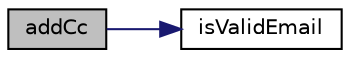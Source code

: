 digraph "addCc"
{
  edge [fontname="Helvetica",fontsize="10",labelfontname="Helvetica",labelfontsize="10"];
  node [fontname="Helvetica",fontsize="10",shape=record];
  rankdir="LR";
  Node5 [label="addCc",height=0.2,width=0.4,color="black", fillcolor="grey75", style="filled", fontcolor="black"];
  Node5 -> Node6 [color="midnightblue",fontsize="10",style="solid"];
  Node6 [label="isValidEmail",height=0.2,width=0.4,color="black", fillcolor="white", style="filled",URL="$class_zest_1_1_mail_1_1_mail.html#ae48b4d105b2d71bd9c3f88fdf3666058"];
}
